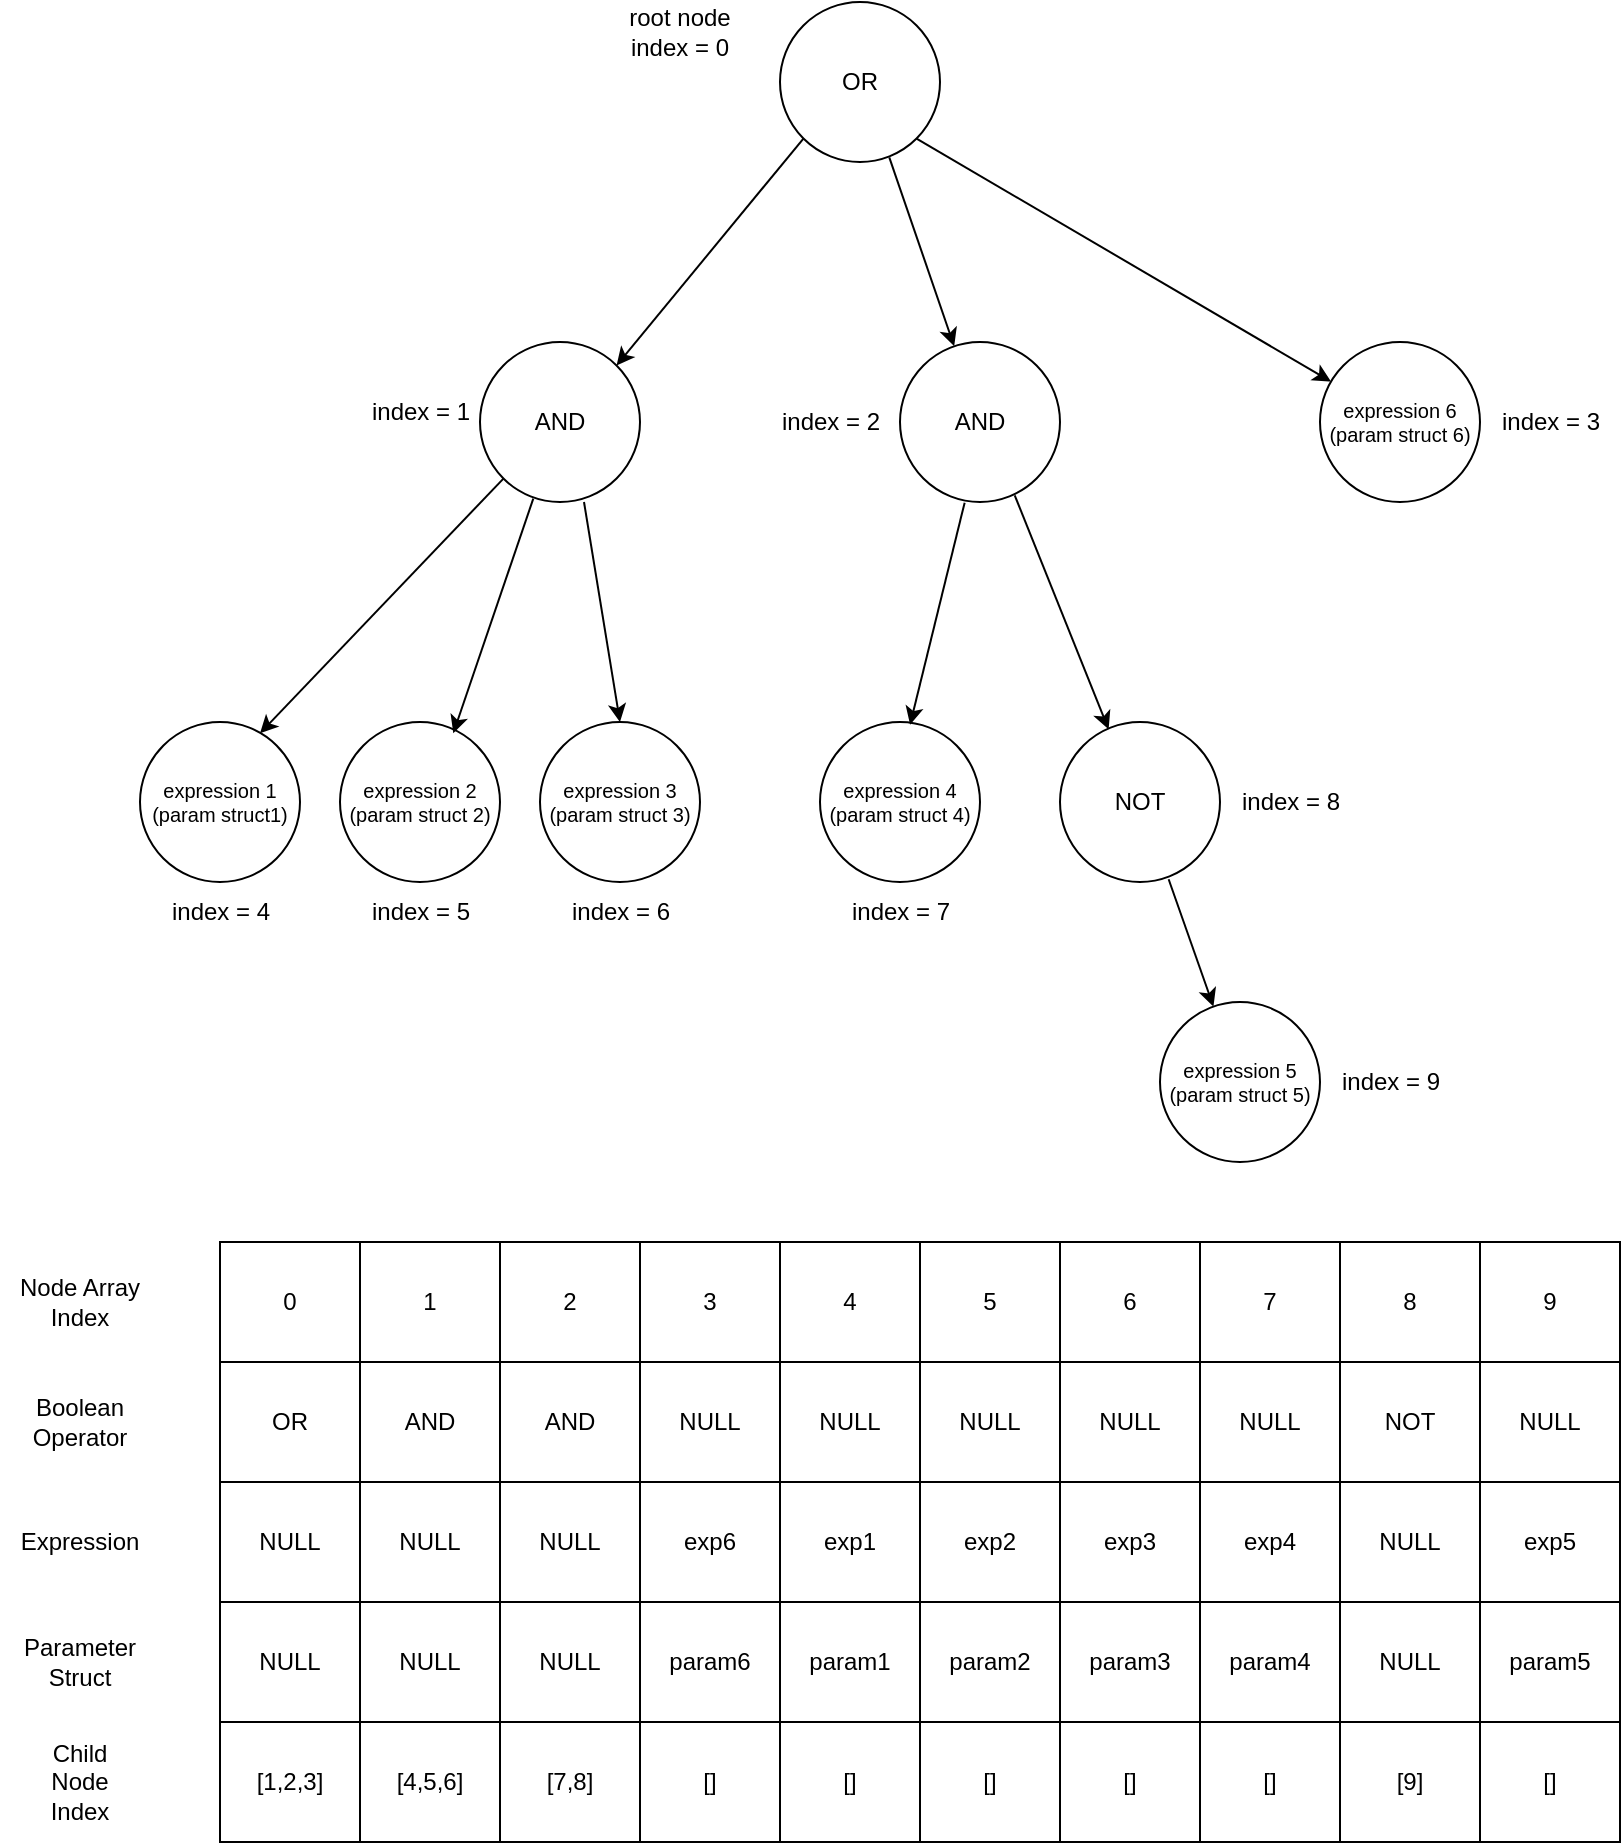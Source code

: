 <mxfile version="22.1.5" type="device">
  <diagram name="Page-1" id="xbmlnrIqR6tpzwy-XaLy">
    <mxGraphModel dx="2094" dy="1212" grid="1" gridSize="10" guides="1" tooltips="1" connect="1" arrows="1" fold="1" page="1" pageScale="1" pageWidth="1200" pageHeight="1920" math="0" shadow="0">
      <root>
        <mxCell id="0" />
        <mxCell id="1" parent="0" />
        <mxCell id="7R-PQndBpjCBToo4jQJ6-1" value="OR" style="ellipse;whiteSpace=wrap;html=1;" vertex="1" parent="1">
          <mxGeometry x="560" y="140" width="80" height="80" as="geometry" />
        </mxCell>
        <mxCell id="7R-PQndBpjCBToo4jQJ6-2" value="AND" style="ellipse;whiteSpace=wrap;html=1;" vertex="1" parent="1">
          <mxGeometry x="410" y="310" width="80" height="80" as="geometry" />
        </mxCell>
        <mxCell id="7R-PQndBpjCBToo4jQJ6-3" value="root node&lt;br&gt;index = 0" style="text;html=1;strokeColor=none;fillColor=none;align=center;verticalAlign=middle;whiteSpace=wrap;rounded=0;" vertex="1" parent="1">
          <mxGeometry x="480" y="140" width="60" height="30" as="geometry" />
        </mxCell>
        <mxCell id="7R-PQndBpjCBToo4jQJ6-4" value="AND" style="ellipse;whiteSpace=wrap;html=1;" vertex="1" parent="1">
          <mxGeometry x="620" y="310" width="80" height="80" as="geometry" />
        </mxCell>
        <mxCell id="7R-PQndBpjCBToo4jQJ6-5" value="expression 6&lt;br&gt;(param struct 6)" style="ellipse;whiteSpace=wrap;html=1;fontSize=10;" vertex="1" parent="1">
          <mxGeometry x="830" y="310" width="80" height="80" as="geometry" />
        </mxCell>
        <mxCell id="7R-PQndBpjCBToo4jQJ6-6" value="expression 1&lt;br style=&quot;font-size: 10px;&quot;&gt;(param struct1)" style="ellipse;whiteSpace=wrap;html=1;fontSize=10;" vertex="1" parent="1">
          <mxGeometry x="240" y="500" width="80" height="80" as="geometry" />
        </mxCell>
        <mxCell id="7R-PQndBpjCBToo4jQJ6-7" value="expression 2&lt;br style=&quot;font-size: 10px;&quot;&gt;(param struct 2)" style="ellipse;whiteSpace=wrap;html=1;fontSize=10;" vertex="1" parent="1">
          <mxGeometry x="340" y="500" width="80" height="80" as="geometry" />
        </mxCell>
        <mxCell id="7R-PQndBpjCBToo4jQJ6-8" value="expression 3&lt;br style=&quot;font-size: 10px;&quot;&gt;(param struct 3)" style="ellipse;whiteSpace=wrap;html=1;fontSize=10;" vertex="1" parent="1">
          <mxGeometry x="440" y="500" width="80" height="80" as="geometry" />
        </mxCell>
        <mxCell id="7R-PQndBpjCBToo4jQJ6-9" value="expression 4&lt;br style=&quot;font-size: 10px;&quot;&gt;(param struct 4)" style="ellipse;whiteSpace=wrap;html=1;fontSize=10;" vertex="1" parent="1">
          <mxGeometry x="580" y="500" width="80" height="80" as="geometry" />
        </mxCell>
        <mxCell id="7R-PQndBpjCBToo4jQJ6-11" value="expression 5&lt;br style=&quot;font-size: 10px;&quot;&gt;(param struct 5)" style="ellipse;whiteSpace=wrap;html=1;fontSize=10;" vertex="1" parent="1">
          <mxGeometry x="750" y="640" width="80" height="80" as="geometry" />
        </mxCell>
        <mxCell id="7R-PQndBpjCBToo4jQJ6-12" value="NOT" style="ellipse;whiteSpace=wrap;html=1;" vertex="1" parent="1">
          <mxGeometry x="700" y="500" width="80" height="80" as="geometry" />
        </mxCell>
        <mxCell id="7R-PQndBpjCBToo4jQJ6-15" value="" style="endArrow=classic;html=1;rounded=0;entryX=1;entryY=0;entryDx=0;entryDy=0;exitX=0;exitY=1;exitDx=0;exitDy=0;" edge="1" parent="1" source="7R-PQndBpjCBToo4jQJ6-1" target="7R-PQndBpjCBToo4jQJ6-2">
          <mxGeometry width="50" height="50" relative="1" as="geometry">
            <mxPoint x="508.28" y="371.72" as="sourcePoint" />
            <mxPoint x="599.996" y="260.004" as="targetPoint" />
          </mxGeometry>
        </mxCell>
        <mxCell id="7R-PQndBpjCBToo4jQJ6-17" value="" style="endArrow=classic;html=1;rounded=0;exitX=0.683;exitY=0.971;exitDx=0;exitDy=0;exitPerimeter=0;" edge="1" parent="1" source="7R-PQndBpjCBToo4jQJ6-1" target="7R-PQndBpjCBToo4jQJ6-4">
          <mxGeometry width="50" height="50" relative="1" as="geometry">
            <mxPoint x="582" y="218" as="sourcePoint" />
            <mxPoint x="488" y="332" as="targetPoint" />
          </mxGeometry>
        </mxCell>
        <mxCell id="7R-PQndBpjCBToo4jQJ6-18" value="" style="endArrow=classic;html=1;rounded=0;exitX=1;exitY=1;exitDx=0;exitDy=0;" edge="1" parent="1" source="7R-PQndBpjCBToo4jQJ6-1" target="7R-PQndBpjCBToo4jQJ6-5">
          <mxGeometry width="50" height="50" relative="1" as="geometry">
            <mxPoint x="655" y="200" as="sourcePoint" />
            <mxPoint x="685" y="294" as="targetPoint" />
          </mxGeometry>
        </mxCell>
        <mxCell id="7R-PQndBpjCBToo4jQJ6-19" value="" style="endArrow=classic;html=1;rounded=0;entryX=0.75;entryY=0.071;entryDx=0;entryDy=0;exitX=0;exitY=1;exitDx=0;exitDy=0;entryPerimeter=0;" edge="1" parent="1" source="7R-PQndBpjCBToo4jQJ6-2" target="7R-PQndBpjCBToo4jQJ6-6">
          <mxGeometry width="50" height="50" relative="1" as="geometry">
            <mxPoint x="394" y="390" as="sourcePoint" />
            <mxPoint x="300" y="504" as="targetPoint" />
          </mxGeometry>
        </mxCell>
        <mxCell id="7R-PQndBpjCBToo4jQJ6-20" value="" style="endArrow=classic;html=1;rounded=0;entryX=0.708;entryY=0.071;entryDx=0;entryDy=0;exitX=0.333;exitY=0.979;exitDx=0;exitDy=0;entryPerimeter=0;exitPerimeter=0;" edge="1" parent="1" source="7R-PQndBpjCBToo4jQJ6-2" target="7R-PQndBpjCBToo4jQJ6-7">
          <mxGeometry width="50" height="50" relative="1" as="geometry">
            <mxPoint x="432" y="388" as="sourcePoint" />
            <mxPoint x="310" y="516" as="targetPoint" />
          </mxGeometry>
        </mxCell>
        <mxCell id="7R-PQndBpjCBToo4jQJ6-21" value="" style="endArrow=classic;html=1;rounded=0;entryX=0.5;entryY=0;entryDx=0;entryDy=0;" edge="1" parent="1" target="7R-PQndBpjCBToo4jQJ6-8">
          <mxGeometry width="50" height="50" relative="1" as="geometry">
            <mxPoint x="462" y="390" as="sourcePoint" />
            <mxPoint x="407" y="516" as="targetPoint" />
          </mxGeometry>
        </mxCell>
        <mxCell id="7R-PQndBpjCBToo4jQJ6-22" value="" style="endArrow=classic;html=1;rounded=0;entryX=0.563;entryY=0.017;entryDx=0;entryDy=0;entryPerimeter=0;exitX=0.404;exitY=1.004;exitDx=0;exitDy=0;exitPerimeter=0;" edge="1" parent="1" source="7R-PQndBpjCBToo4jQJ6-4" target="7R-PQndBpjCBToo4jQJ6-9">
          <mxGeometry width="50" height="50" relative="1" as="geometry">
            <mxPoint x="591" y="390" as="sourcePoint" />
            <mxPoint x="609" y="500" as="targetPoint" />
          </mxGeometry>
        </mxCell>
        <mxCell id="7R-PQndBpjCBToo4jQJ6-23" value="" style="endArrow=classic;html=1;rounded=0;entryX=0.304;entryY=0.046;entryDx=0;entryDy=0;entryPerimeter=0;exitX=0.717;exitY=0.958;exitDx=0;exitDy=0;exitPerimeter=0;" edge="1" parent="1" source="7R-PQndBpjCBToo4jQJ6-4" target="7R-PQndBpjCBToo4jQJ6-12">
          <mxGeometry width="50" height="50" relative="1" as="geometry">
            <mxPoint x="707" y="400" as="sourcePoint" />
            <mxPoint x="680" y="511" as="targetPoint" />
          </mxGeometry>
        </mxCell>
        <mxCell id="7R-PQndBpjCBToo4jQJ6-24" value="" style="endArrow=classic;html=1;rounded=0;exitX=0.679;exitY=0.983;exitDx=0;exitDy=0;exitPerimeter=0;" edge="1" parent="1" source="7R-PQndBpjCBToo4jQJ6-12" target="7R-PQndBpjCBToo4jQJ6-11">
          <mxGeometry width="50" height="50" relative="1" as="geometry">
            <mxPoint x="733" y="523" as="sourcePoint" />
            <mxPoint x="780" y="640" as="targetPoint" />
          </mxGeometry>
        </mxCell>
        <mxCell id="7R-PQndBpjCBToo4jQJ6-25" value="index = 1" style="text;html=1;align=center;verticalAlign=middle;resizable=0;points=[];autosize=1;strokeColor=none;fillColor=none;" vertex="1" parent="1">
          <mxGeometry x="345" y="330" width="70" height="30" as="geometry" />
        </mxCell>
        <mxCell id="7R-PQndBpjCBToo4jQJ6-26" value="index = 2" style="text;html=1;align=center;verticalAlign=middle;resizable=0;points=[];autosize=1;strokeColor=none;fillColor=none;" vertex="1" parent="1">
          <mxGeometry x="550" y="335" width="70" height="30" as="geometry" />
        </mxCell>
        <mxCell id="7R-PQndBpjCBToo4jQJ6-27" value="index = 3" style="text;html=1;align=center;verticalAlign=middle;resizable=0;points=[];autosize=1;strokeColor=none;fillColor=none;" vertex="1" parent="1">
          <mxGeometry x="910" y="335" width="70" height="30" as="geometry" />
        </mxCell>
        <mxCell id="7R-PQndBpjCBToo4jQJ6-28" value="index = 4" style="text;html=1;align=center;verticalAlign=middle;resizable=0;points=[];autosize=1;strokeColor=none;fillColor=none;" vertex="1" parent="1">
          <mxGeometry x="245" y="580" width="70" height="30" as="geometry" />
        </mxCell>
        <mxCell id="7R-PQndBpjCBToo4jQJ6-29" value="index = 5" style="text;html=1;align=center;verticalAlign=middle;resizable=0;points=[];autosize=1;strokeColor=none;fillColor=none;" vertex="1" parent="1">
          <mxGeometry x="345" y="580" width="70" height="30" as="geometry" />
        </mxCell>
        <mxCell id="7R-PQndBpjCBToo4jQJ6-30" value="index = 6" style="text;html=1;align=center;verticalAlign=middle;resizable=0;points=[];autosize=1;strokeColor=none;fillColor=none;" vertex="1" parent="1">
          <mxGeometry x="445" y="580" width="70" height="30" as="geometry" />
        </mxCell>
        <mxCell id="7R-PQndBpjCBToo4jQJ6-31" value="index = 7" style="text;html=1;align=center;verticalAlign=middle;resizable=0;points=[];autosize=1;strokeColor=none;fillColor=none;" vertex="1" parent="1">
          <mxGeometry x="585" y="580" width="70" height="30" as="geometry" />
        </mxCell>
        <mxCell id="7R-PQndBpjCBToo4jQJ6-32" value="index = 8" style="text;html=1;align=center;verticalAlign=middle;resizable=0;points=[];autosize=1;strokeColor=none;fillColor=none;" vertex="1" parent="1">
          <mxGeometry x="780" y="525" width="70" height="30" as="geometry" />
        </mxCell>
        <mxCell id="7R-PQndBpjCBToo4jQJ6-33" value="index = 9" style="text;html=1;align=center;verticalAlign=middle;resizable=0;points=[];autosize=1;strokeColor=none;fillColor=none;" vertex="1" parent="1">
          <mxGeometry x="830" y="665" width="70" height="30" as="geometry" />
        </mxCell>
        <mxCell id="7R-PQndBpjCBToo4jQJ6-38" value="0" style="rounded=0;whiteSpace=wrap;html=1;" vertex="1" parent="1">
          <mxGeometry x="280" y="760" width="70" height="60" as="geometry" />
        </mxCell>
        <mxCell id="7R-PQndBpjCBToo4jQJ6-39" value="OR" style="rounded=0;whiteSpace=wrap;html=1;" vertex="1" parent="1">
          <mxGeometry x="280" y="820" width="70" height="60" as="geometry" />
        </mxCell>
        <mxCell id="7R-PQndBpjCBToo4jQJ6-40" value="NULL" style="rounded=0;whiteSpace=wrap;html=1;" vertex="1" parent="1">
          <mxGeometry x="280" y="940" width="70" height="60" as="geometry" />
        </mxCell>
        <mxCell id="7R-PQndBpjCBToo4jQJ6-41" value="[1,2,3]" style="rounded=0;whiteSpace=wrap;html=1;" vertex="1" parent="1">
          <mxGeometry x="280" y="1000" width="70" height="60" as="geometry" />
        </mxCell>
        <mxCell id="7R-PQndBpjCBToo4jQJ6-42" value="Node Array Index" style="text;html=1;strokeColor=none;fillColor=none;align=center;verticalAlign=middle;whiteSpace=wrap;rounded=0;" vertex="1" parent="1">
          <mxGeometry x="170" y="775" width="80" height="30" as="geometry" />
        </mxCell>
        <mxCell id="7R-PQndBpjCBToo4jQJ6-43" value="Boolean Operator" style="text;html=1;strokeColor=none;fillColor=none;align=center;verticalAlign=middle;whiteSpace=wrap;rounded=0;" vertex="1" parent="1">
          <mxGeometry x="180" y="835" width="60" height="30" as="geometry" />
        </mxCell>
        <mxCell id="7R-PQndBpjCBToo4jQJ6-44" value="NULL" style="rounded=0;whiteSpace=wrap;html=1;" vertex="1" parent="1">
          <mxGeometry x="280" y="880" width="70" height="60" as="geometry" />
        </mxCell>
        <mxCell id="7R-PQndBpjCBToo4jQJ6-45" value="Expression" style="text;html=1;strokeColor=none;fillColor=none;align=center;verticalAlign=middle;whiteSpace=wrap;rounded=0;" vertex="1" parent="1">
          <mxGeometry x="180" y="895" width="60" height="30" as="geometry" />
        </mxCell>
        <mxCell id="7R-PQndBpjCBToo4jQJ6-46" value="Parameter Struct" style="text;html=1;strokeColor=none;fillColor=none;align=center;verticalAlign=middle;whiteSpace=wrap;rounded=0;" vertex="1" parent="1">
          <mxGeometry x="180" y="955" width="60" height="30" as="geometry" />
        </mxCell>
        <mxCell id="7R-PQndBpjCBToo4jQJ6-47" value="Child Node Index" style="text;html=1;strokeColor=none;fillColor=none;align=center;verticalAlign=middle;whiteSpace=wrap;rounded=0;" vertex="1" parent="1">
          <mxGeometry x="180" y="1015" width="60" height="30" as="geometry" />
        </mxCell>
        <mxCell id="7R-PQndBpjCBToo4jQJ6-48" value="1" style="rounded=0;whiteSpace=wrap;html=1;" vertex="1" parent="1">
          <mxGeometry x="350" y="760" width="70" height="60" as="geometry" />
        </mxCell>
        <mxCell id="7R-PQndBpjCBToo4jQJ6-49" value="AND" style="rounded=0;whiteSpace=wrap;html=1;" vertex="1" parent="1">
          <mxGeometry x="350" y="820" width="70" height="60" as="geometry" />
        </mxCell>
        <mxCell id="7R-PQndBpjCBToo4jQJ6-50" value="NULL" style="rounded=0;whiteSpace=wrap;html=1;" vertex="1" parent="1">
          <mxGeometry x="350" y="940" width="70" height="60" as="geometry" />
        </mxCell>
        <mxCell id="7R-PQndBpjCBToo4jQJ6-51" value="[4,5,6]" style="rounded=0;whiteSpace=wrap;html=1;" vertex="1" parent="1">
          <mxGeometry x="350" y="1000" width="70" height="60" as="geometry" />
        </mxCell>
        <mxCell id="7R-PQndBpjCBToo4jQJ6-52" value="NULL" style="rounded=0;whiteSpace=wrap;html=1;" vertex="1" parent="1">
          <mxGeometry x="350" y="880" width="70" height="60" as="geometry" />
        </mxCell>
        <mxCell id="7R-PQndBpjCBToo4jQJ6-53" value="2" style="rounded=0;whiteSpace=wrap;html=1;" vertex="1" parent="1">
          <mxGeometry x="420" y="760" width="70" height="60" as="geometry" />
        </mxCell>
        <mxCell id="7R-PQndBpjCBToo4jQJ6-54" value="AND" style="rounded=0;whiteSpace=wrap;html=1;" vertex="1" parent="1">
          <mxGeometry x="420" y="820" width="70" height="60" as="geometry" />
        </mxCell>
        <mxCell id="7R-PQndBpjCBToo4jQJ6-55" value="NULL" style="rounded=0;whiteSpace=wrap;html=1;" vertex="1" parent="1">
          <mxGeometry x="420" y="940" width="70" height="60" as="geometry" />
        </mxCell>
        <mxCell id="7R-PQndBpjCBToo4jQJ6-56" value="[7,8]" style="rounded=0;whiteSpace=wrap;html=1;" vertex="1" parent="1">
          <mxGeometry x="420" y="1000" width="70" height="60" as="geometry" />
        </mxCell>
        <mxCell id="7R-PQndBpjCBToo4jQJ6-57" value="NULL" style="rounded=0;whiteSpace=wrap;html=1;" vertex="1" parent="1">
          <mxGeometry x="420" y="880" width="70" height="60" as="geometry" />
        </mxCell>
        <mxCell id="7R-PQndBpjCBToo4jQJ6-58" value="3" style="rounded=0;whiteSpace=wrap;html=1;" vertex="1" parent="1">
          <mxGeometry x="490" y="760" width="70" height="60" as="geometry" />
        </mxCell>
        <mxCell id="7R-PQndBpjCBToo4jQJ6-59" value="NULL" style="rounded=0;whiteSpace=wrap;html=1;" vertex="1" parent="1">
          <mxGeometry x="490" y="820" width="70" height="60" as="geometry" />
        </mxCell>
        <mxCell id="7R-PQndBpjCBToo4jQJ6-60" value="param6" style="rounded=0;whiteSpace=wrap;html=1;" vertex="1" parent="1">
          <mxGeometry x="490" y="940" width="70" height="60" as="geometry" />
        </mxCell>
        <mxCell id="7R-PQndBpjCBToo4jQJ6-61" value="[]" style="rounded=0;whiteSpace=wrap;html=1;" vertex="1" parent="1">
          <mxGeometry x="490" y="1000" width="70" height="60" as="geometry" />
        </mxCell>
        <mxCell id="7R-PQndBpjCBToo4jQJ6-62" value="exp6" style="rounded=0;whiteSpace=wrap;html=1;" vertex="1" parent="1">
          <mxGeometry x="490" y="880" width="70" height="60" as="geometry" />
        </mxCell>
        <mxCell id="7R-PQndBpjCBToo4jQJ6-63" value="4" style="rounded=0;whiteSpace=wrap;html=1;" vertex="1" parent="1">
          <mxGeometry x="560" y="760" width="70" height="60" as="geometry" />
        </mxCell>
        <mxCell id="7R-PQndBpjCBToo4jQJ6-64" value="NULL" style="rounded=0;whiteSpace=wrap;html=1;" vertex="1" parent="1">
          <mxGeometry x="560" y="820" width="70" height="60" as="geometry" />
        </mxCell>
        <mxCell id="7R-PQndBpjCBToo4jQJ6-65" value="param1" style="rounded=0;whiteSpace=wrap;html=1;" vertex="1" parent="1">
          <mxGeometry x="560" y="940" width="70" height="60" as="geometry" />
        </mxCell>
        <mxCell id="7R-PQndBpjCBToo4jQJ6-66" value="[]" style="rounded=0;whiteSpace=wrap;html=1;" vertex="1" parent="1">
          <mxGeometry x="560" y="1000" width="70" height="60" as="geometry" />
        </mxCell>
        <mxCell id="7R-PQndBpjCBToo4jQJ6-67" value="exp1" style="rounded=0;whiteSpace=wrap;html=1;" vertex="1" parent="1">
          <mxGeometry x="560" y="880" width="70" height="60" as="geometry" />
        </mxCell>
        <mxCell id="7R-PQndBpjCBToo4jQJ6-68" value="5" style="rounded=0;whiteSpace=wrap;html=1;" vertex="1" parent="1">
          <mxGeometry x="630" y="760" width="70" height="60" as="geometry" />
        </mxCell>
        <mxCell id="7R-PQndBpjCBToo4jQJ6-69" value="NULL" style="rounded=0;whiteSpace=wrap;html=1;" vertex="1" parent="1">
          <mxGeometry x="630" y="820" width="70" height="60" as="geometry" />
        </mxCell>
        <mxCell id="7R-PQndBpjCBToo4jQJ6-70" value="param2" style="rounded=0;whiteSpace=wrap;html=1;" vertex="1" parent="1">
          <mxGeometry x="630" y="940" width="70" height="60" as="geometry" />
        </mxCell>
        <mxCell id="7R-PQndBpjCBToo4jQJ6-71" value="[]" style="rounded=0;whiteSpace=wrap;html=1;" vertex="1" parent="1">
          <mxGeometry x="630" y="1000" width="70" height="60" as="geometry" />
        </mxCell>
        <mxCell id="7R-PQndBpjCBToo4jQJ6-72" value="exp2" style="rounded=0;whiteSpace=wrap;html=1;" vertex="1" parent="1">
          <mxGeometry x="630" y="880" width="70" height="60" as="geometry" />
        </mxCell>
        <mxCell id="7R-PQndBpjCBToo4jQJ6-78" value="6" style="rounded=0;whiteSpace=wrap;html=1;" vertex="1" parent="1">
          <mxGeometry x="700" y="760" width="70" height="60" as="geometry" />
        </mxCell>
        <mxCell id="7R-PQndBpjCBToo4jQJ6-79" value="NULL" style="rounded=0;whiteSpace=wrap;html=1;" vertex="1" parent="1">
          <mxGeometry x="700" y="820" width="70" height="60" as="geometry" />
        </mxCell>
        <mxCell id="7R-PQndBpjCBToo4jQJ6-80" value="param3" style="rounded=0;whiteSpace=wrap;html=1;" vertex="1" parent="1">
          <mxGeometry x="700" y="940" width="70" height="60" as="geometry" />
        </mxCell>
        <mxCell id="7R-PQndBpjCBToo4jQJ6-81" value="[]" style="rounded=0;whiteSpace=wrap;html=1;" vertex="1" parent="1">
          <mxGeometry x="700" y="1000" width="70" height="60" as="geometry" />
        </mxCell>
        <mxCell id="7R-PQndBpjCBToo4jQJ6-82" value="exp3" style="rounded=0;whiteSpace=wrap;html=1;" vertex="1" parent="1">
          <mxGeometry x="700" y="880" width="70" height="60" as="geometry" />
        </mxCell>
        <mxCell id="7R-PQndBpjCBToo4jQJ6-83" value="7" style="rounded=0;whiteSpace=wrap;html=1;" vertex="1" parent="1">
          <mxGeometry x="770" y="760" width="70" height="60" as="geometry" />
        </mxCell>
        <mxCell id="7R-PQndBpjCBToo4jQJ6-84" value="NULL" style="rounded=0;whiteSpace=wrap;html=1;" vertex="1" parent="1">
          <mxGeometry x="770" y="820" width="70" height="60" as="geometry" />
        </mxCell>
        <mxCell id="7R-PQndBpjCBToo4jQJ6-85" value="param4" style="rounded=0;whiteSpace=wrap;html=1;" vertex="1" parent="1">
          <mxGeometry x="770" y="940" width="70" height="60" as="geometry" />
        </mxCell>
        <mxCell id="7R-PQndBpjCBToo4jQJ6-86" value="[]" style="rounded=0;whiteSpace=wrap;html=1;" vertex="1" parent="1">
          <mxGeometry x="770" y="1000" width="70" height="60" as="geometry" />
        </mxCell>
        <mxCell id="7R-PQndBpjCBToo4jQJ6-87" value="exp4" style="rounded=0;whiteSpace=wrap;html=1;" vertex="1" parent="1">
          <mxGeometry x="770" y="880" width="70" height="60" as="geometry" />
        </mxCell>
        <mxCell id="7R-PQndBpjCBToo4jQJ6-88" value="8" style="rounded=0;whiteSpace=wrap;html=1;" vertex="1" parent="1">
          <mxGeometry x="840" y="760" width="70" height="60" as="geometry" />
        </mxCell>
        <mxCell id="7R-PQndBpjCBToo4jQJ6-89" value="NOT" style="rounded=0;whiteSpace=wrap;html=1;" vertex="1" parent="1">
          <mxGeometry x="840" y="820" width="70" height="60" as="geometry" />
        </mxCell>
        <mxCell id="7R-PQndBpjCBToo4jQJ6-90" value="NULL" style="rounded=0;whiteSpace=wrap;html=1;" vertex="1" parent="1">
          <mxGeometry x="840" y="940" width="70" height="60" as="geometry" />
        </mxCell>
        <mxCell id="7R-PQndBpjCBToo4jQJ6-91" value="[9]" style="rounded=0;whiteSpace=wrap;html=1;" vertex="1" parent="1">
          <mxGeometry x="840" y="1000" width="70" height="60" as="geometry" />
        </mxCell>
        <mxCell id="7R-PQndBpjCBToo4jQJ6-92" value="NULL" style="rounded=0;whiteSpace=wrap;html=1;" vertex="1" parent="1">
          <mxGeometry x="840" y="880" width="70" height="60" as="geometry" />
        </mxCell>
        <mxCell id="7R-PQndBpjCBToo4jQJ6-93" value="9" style="rounded=0;whiteSpace=wrap;html=1;" vertex="1" parent="1">
          <mxGeometry x="910" y="760" width="70" height="60" as="geometry" />
        </mxCell>
        <mxCell id="7R-PQndBpjCBToo4jQJ6-94" value="NULL" style="rounded=0;whiteSpace=wrap;html=1;" vertex="1" parent="1">
          <mxGeometry x="910" y="820" width="70" height="60" as="geometry" />
        </mxCell>
        <mxCell id="7R-PQndBpjCBToo4jQJ6-95" value="param5" style="rounded=0;whiteSpace=wrap;html=1;" vertex="1" parent="1">
          <mxGeometry x="910" y="940" width="70" height="60" as="geometry" />
        </mxCell>
        <mxCell id="7R-PQndBpjCBToo4jQJ6-96" value="[]" style="rounded=0;whiteSpace=wrap;html=1;" vertex="1" parent="1">
          <mxGeometry x="910" y="1000" width="70" height="60" as="geometry" />
        </mxCell>
        <mxCell id="7R-PQndBpjCBToo4jQJ6-97" value="exp5" style="rounded=0;whiteSpace=wrap;html=1;" vertex="1" parent="1">
          <mxGeometry x="910" y="880" width="70" height="60" as="geometry" />
        </mxCell>
      </root>
    </mxGraphModel>
  </diagram>
</mxfile>

